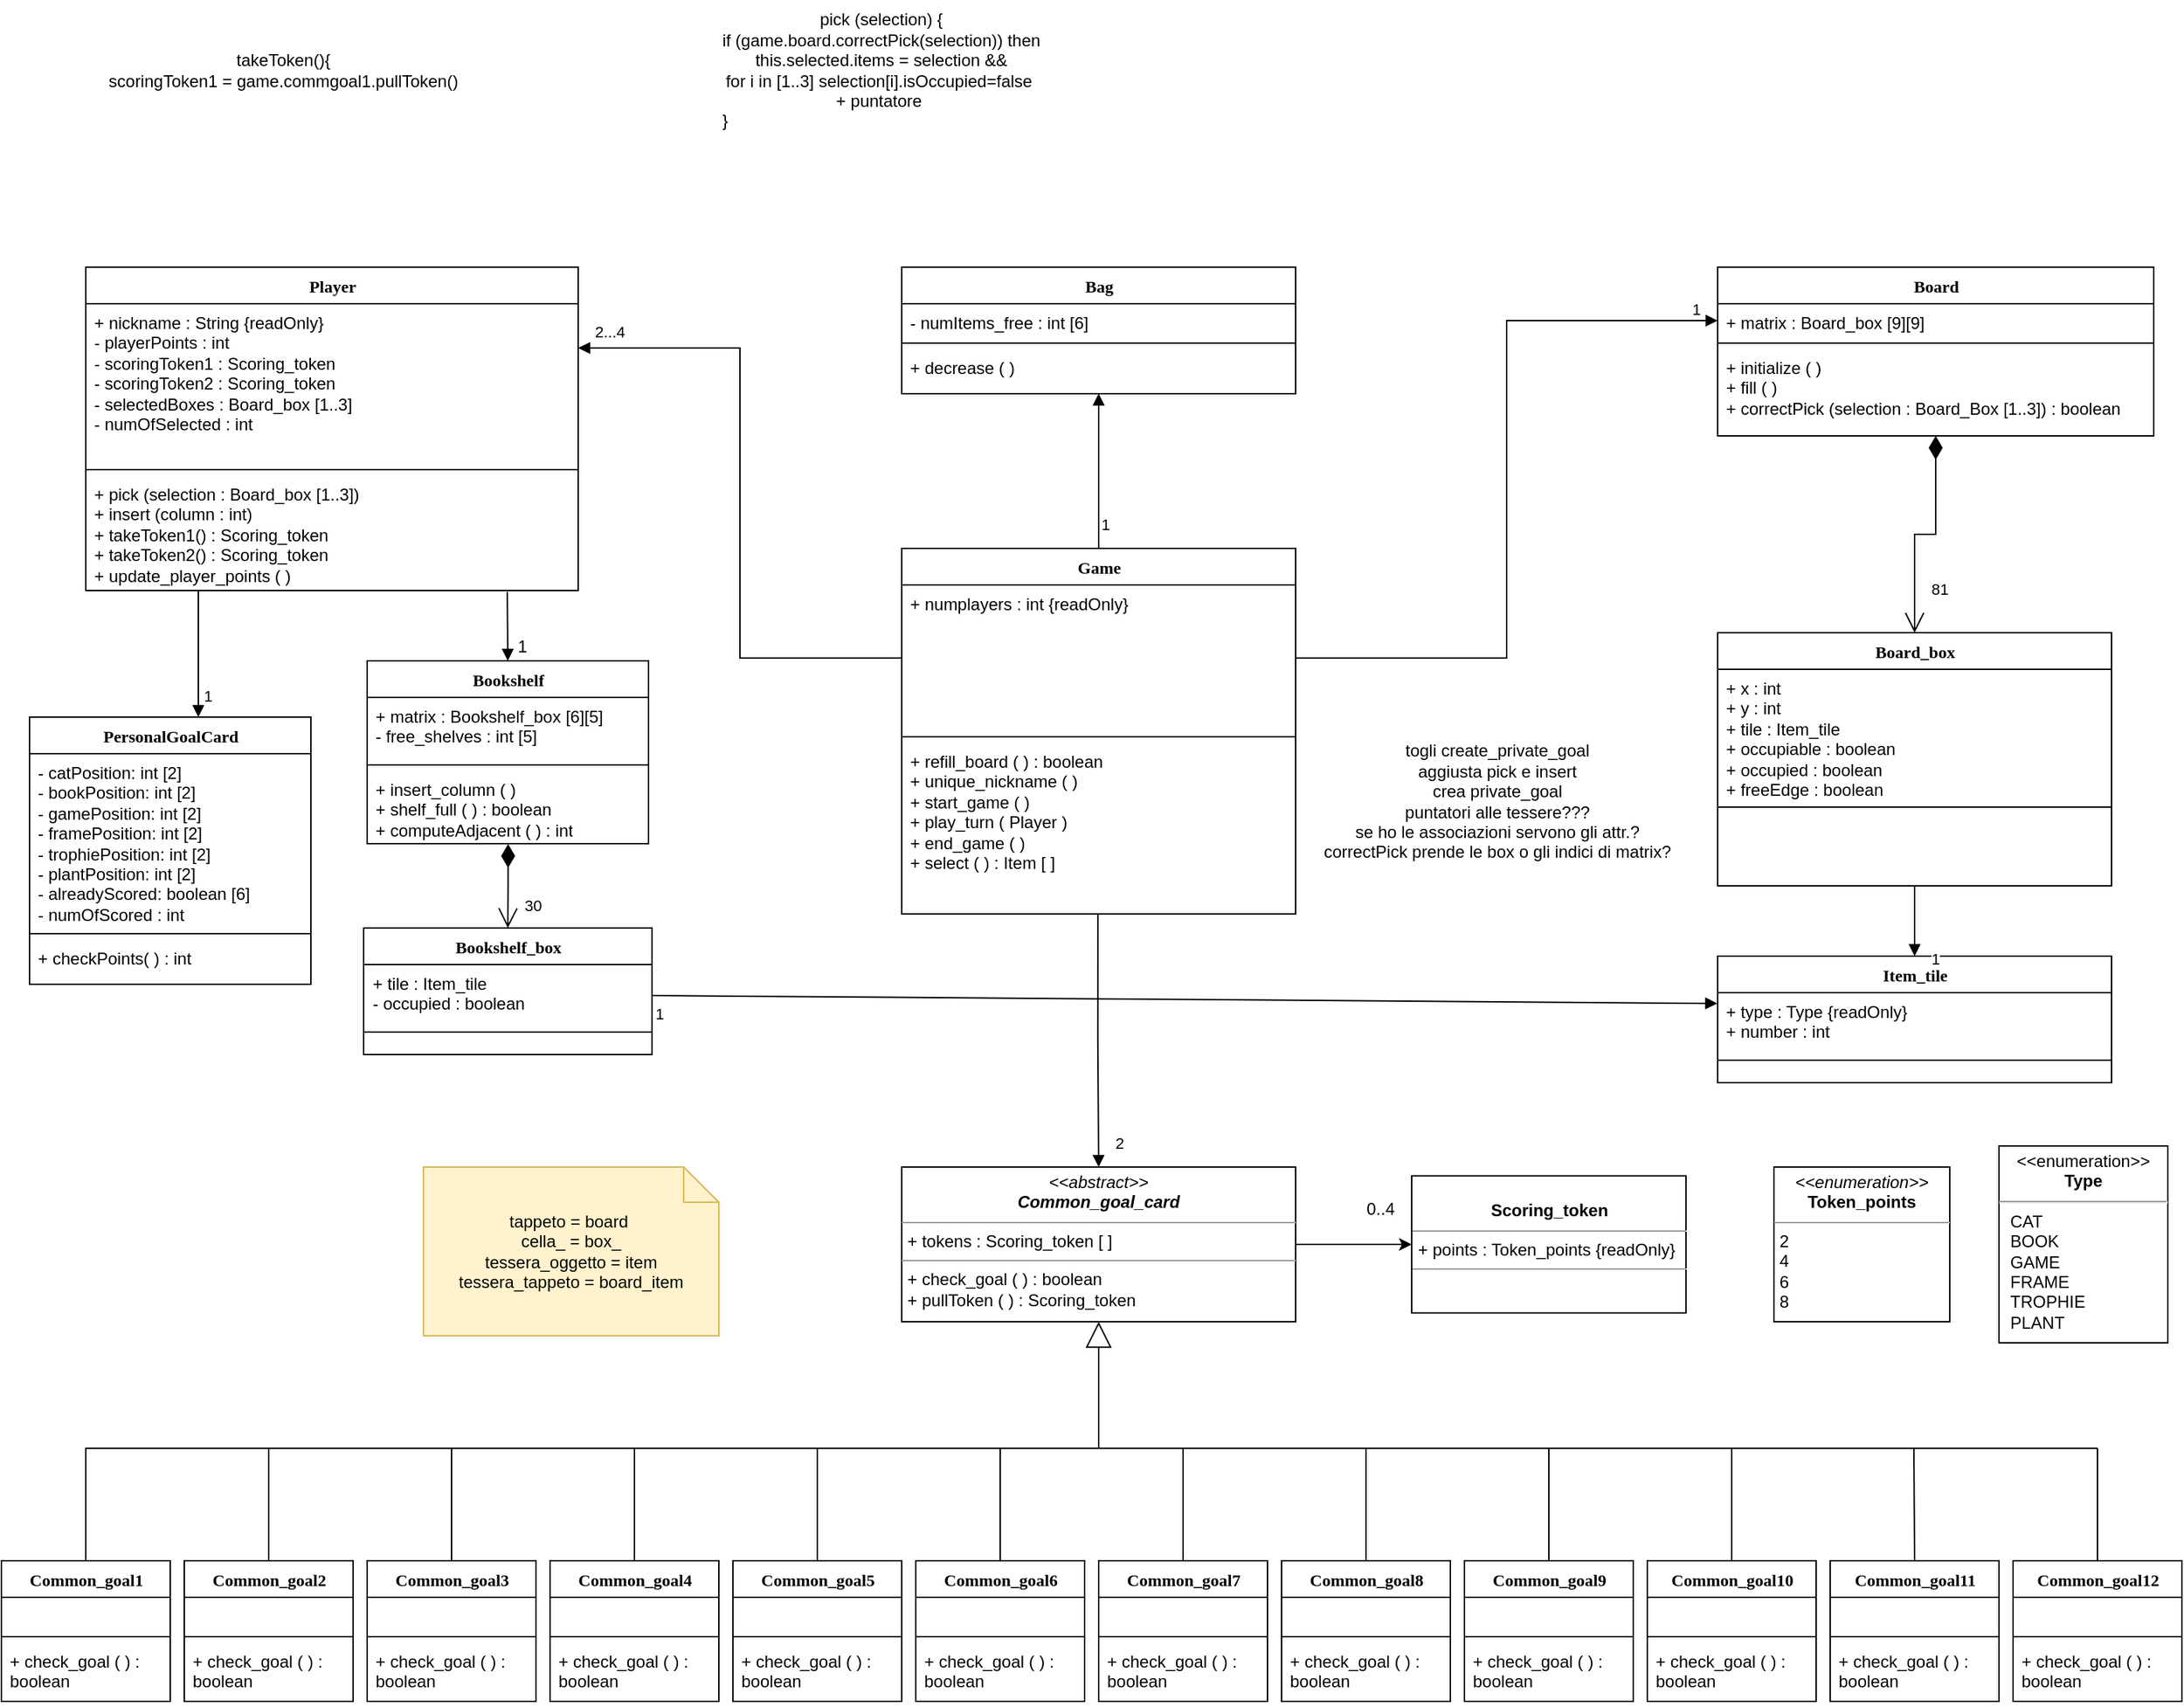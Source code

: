 <mxfile version="20.8.16" type="device"><diagram name="Page-1" id="6133507b-19e7-1e82-6fc7-422aa6c4b21f"><mxGraphModel dx="1654" dy="3165" grid="1" gridSize="10" guides="1" tooltips="1" connect="1" arrows="1" fold="1" page="1" pageScale="1" pageWidth="1600" pageHeight="1200" background="none" math="0" shadow="0"><root><mxCell id="0"/><mxCell id="1" parent="0"/><mxCell id="78961159f06e98e8-17" value="Player" style="swimlane;html=1;fontStyle=1;align=center;verticalAlign=top;childLayout=stackLayout;horizontal=1;startSize=26;horizontalStack=0;resizeParent=1;resizeLast=0;collapsible=1;marginBottom=0;swimlaneFillColor=#ffffff;rounded=0;shadow=0;comic=0;labelBackgroundColor=none;strokeWidth=1;fillColor=none;fontFamily=Verdana;fontSize=12" parent="1" vertex="1"><mxGeometry x="80" y="-1120" width="350" height="230" as="geometry"/></mxCell><mxCell id="78961159f06e98e8-23" value="+ nickname : String {readOnly}&lt;br&gt;- playerPoints : int&lt;br&gt;- scoringToken1 : Scoring_token&lt;br&gt;- scoringToken2 : Scoring_token&lt;br&gt;- selectedBoxes : Board_box [1..3]&lt;br&gt;- numOfSelected : int" style="text;html=1;strokeColor=none;fillColor=none;align=left;verticalAlign=top;spacingLeft=4;spacingRight=4;whiteSpace=wrap;overflow=hidden;rotatable=0;points=[[0,0.5],[1,0.5]];portConstraint=eastwest;" parent="78961159f06e98e8-17" vertex="1"><mxGeometry y="26" width="350" height="114" as="geometry"/></mxCell><mxCell id="78961159f06e98e8-19" value="" style="line;html=1;strokeWidth=1;fillColor=none;align=left;verticalAlign=middle;spacingTop=-1;spacingLeft=3;spacingRight=3;rotatable=0;labelPosition=right;points=[];portConstraint=eastwest;" parent="78961159f06e98e8-17" vertex="1"><mxGeometry y="140" width="350" height="8" as="geometry"/></mxCell><mxCell id="78961159f06e98e8-27" value="+ pick (selection : Board_box [1..3])&lt;br&gt;+ insert (column : int)&lt;br&gt;+ takeToken1() : Scoring_token&lt;br&gt;+ takeToken2() : Scoring_token&lt;br style=&quot;border-color: var(--border-color);&quot;&gt;+ update_player_points ( )" style="text;html=1;strokeColor=none;fillColor=none;align=left;verticalAlign=top;spacingLeft=4;spacingRight=4;whiteSpace=wrap;overflow=hidden;rotatable=0;points=[[0,0.5],[1,0.5]];portConstraint=eastwest;" parent="78961159f06e98e8-17" vertex="1"><mxGeometry y="148" width="350" height="82" as="geometry"/></mxCell><mxCell id="iv60FHqRFoNCn-lFOjyV-6" value="" style="endArrow=block;endFill=1;html=1;align=left;verticalAlign=top;rounded=0;exitX=0.856;exitY=1.011;exitDx=0;exitDy=0;entryX=0.5;entryY=0;entryDx=0;entryDy=0;exitPerimeter=0;" parent="1" source="78961159f06e98e8-27" target="iv60FHqRFoNCn-lFOjyV-8" edge="1"><mxGeometry x="-1" relative="1" as="geometry"><mxPoint x="110" y="270" as="sourcePoint"/><mxPoint x="138" y="360" as="targetPoint"/><mxPoint as="offset"/></mxGeometry></mxCell><mxCell id="iv60FHqRFoNCn-lFOjyV-8" value="Bookshelf" style="swimlane;html=1;fontStyle=1;align=center;verticalAlign=top;childLayout=stackLayout;horizontal=1;startSize=26;horizontalStack=0;resizeParent=1;resizeLast=0;collapsible=1;marginBottom=0;swimlaneFillColor=#ffffff;rounded=0;shadow=0;comic=0;labelBackgroundColor=none;strokeWidth=1;fillColor=none;fontFamily=Verdana;fontSize=12" parent="1" vertex="1"><mxGeometry x="280" y="-840" width="200" height="130" as="geometry"/></mxCell><mxCell id="iv60FHqRFoNCn-lFOjyV-9" value="+ matrix : Bookshelf_box [6][5]&lt;br&gt;- free_shelves : int [5]" style="text;html=1;strokeColor=none;fillColor=none;align=left;verticalAlign=top;spacingLeft=4;spacingRight=4;whiteSpace=wrap;overflow=hidden;rotatable=0;points=[[0,0.5],[1,0.5]];portConstraint=eastwest;" parent="iv60FHqRFoNCn-lFOjyV-8" vertex="1"><mxGeometry y="26" width="200" height="44" as="geometry"/></mxCell><mxCell id="iv60FHqRFoNCn-lFOjyV-10" value="" style="line;html=1;strokeWidth=1;fillColor=none;align=left;verticalAlign=middle;spacingTop=-1;spacingLeft=3;spacingRight=3;rotatable=0;labelPosition=right;points=[];portConstraint=eastwest;" parent="iv60FHqRFoNCn-lFOjyV-8" vertex="1"><mxGeometry y="70" width="200" height="8" as="geometry"/></mxCell><mxCell id="iv60FHqRFoNCn-lFOjyV-11" value="+ insert_column ( )&lt;br&gt;+ shelf_full ( ) : boolean&lt;br&gt;+ computeAdjacent ( ) : int" style="text;html=1;strokeColor=none;fillColor=none;align=left;verticalAlign=top;spacingLeft=4;spacingRight=4;whiteSpace=wrap;overflow=hidden;rotatable=0;points=[[0,0.5],[1,0.5]];portConstraint=eastwest;" parent="iv60FHqRFoNCn-lFOjyV-8" vertex="1"><mxGeometry y="78" width="200" height="52" as="geometry"/></mxCell><mxCell id="iv60FHqRFoNCn-lFOjyV-12" value="Bookshelf_box" style="swimlane;html=1;fontStyle=1;align=center;verticalAlign=top;childLayout=stackLayout;horizontal=1;startSize=26;horizontalStack=0;resizeParent=1;resizeLast=0;collapsible=1;marginBottom=0;swimlaneFillColor=#ffffff;rounded=0;shadow=0;comic=0;labelBackgroundColor=none;strokeWidth=1;fillColor=none;fontFamily=Verdana;fontSize=12" parent="1" vertex="1"><mxGeometry x="277.5" y="-650" width="205" height="90" as="geometry"/></mxCell><mxCell id="iv60FHqRFoNCn-lFOjyV-13" value="+ tile : Item_tile&lt;br&gt;- occupied : boolean" style="text;html=1;strokeColor=none;fillColor=none;align=left;verticalAlign=top;spacingLeft=4;spacingRight=4;whiteSpace=wrap;overflow=hidden;rotatable=0;points=[[0,0.5],[1,0.5]];portConstraint=eastwest;" parent="iv60FHqRFoNCn-lFOjyV-12" vertex="1"><mxGeometry y="26" width="205" height="44" as="geometry"/></mxCell><mxCell id="iv60FHqRFoNCn-lFOjyV-14" value="" style="line;html=1;strokeWidth=1;fillColor=none;align=left;verticalAlign=middle;spacingTop=-1;spacingLeft=3;spacingRight=3;rotatable=0;labelPosition=right;points=[];portConstraint=eastwest;" parent="iv60FHqRFoNCn-lFOjyV-12" vertex="1"><mxGeometry y="70" width="205" height="8" as="geometry"/></mxCell><mxCell id="iv60FHqRFoNCn-lFOjyV-18" value="Game" style="swimlane;html=1;fontStyle=1;align=center;verticalAlign=top;childLayout=stackLayout;horizontal=1;startSize=26;horizontalStack=0;resizeParent=1;resizeLast=0;collapsible=1;marginBottom=0;swimlaneFillColor=#ffffff;rounded=0;shadow=0;comic=0;labelBackgroundColor=none;strokeWidth=1;fillColor=none;fontFamily=Verdana;fontSize=12" parent="1" vertex="1"><mxGeometry x="660" y="-920" width="280" height="260" as="geometry"/></mxCell><mxCell id="iv60FHqRFoNCn-lFOjyV-19" value="+ numplayers : int {readOnly}" style="text;html=1;strokeColor=none;fillColor=none;align=left;verticalAlign=top;spacingLeft=4;spacingRight=4;whiteSpace=wrap;overflow=hidden;rotatable=0;points=[[0,0.5],[1,0.5]];portConstraint=eastwest;" parent="iv60FHqRFoNCn-lFOjyV-18" vertex="1"><mxGeometry y="26" width="280" height="104" as="geometry"/></mxCell><mxCell id="iv60FHqRFoNCn-lFOjyV-20" value="" style="line;html=1;strokeWidth=1;fillColor=none;align=left;verticalAlign=middle;spacingTop=-1;spacingLeft=3;spacingRight=3;rotatable=0;labelPosition=right;points=[];portConstraint=eastwest;" parent="iv60FHqRFoNCn-lFOjyV-18" vertex="1"><mxGeometry y="130" width="280" height="8" as="geometry"/></mxCell><mxCell id="iv60FHqRFoNCn-lFOjyV-21" value="+ refill_board ( ) : boolean&lt;br&gt;+ unique_nickname ( )&lt;br&gt;+ start_game ( )&lt;br&gt;+ play_turn ( Player )&lt;br&gt;+ end_game ( )&lt;br&gt;+ select ( ) : Item [ ]" style="text;html=1;strokeColor=none;fillColor=none;align=left;verticalAlign=top;spacingLeft=4;spacingRight=4;whiteSpace=wrap;overflow=hidden;rotatable=0;points=[[0,0.5],[1,0.5]];portConstraint=eastwest;" parent="iv60FHqRFoNCn-lFOjyV-18" vertex="1"><mxGeometry y="138" width="280" height="122" as="geometry"/></mxCell><mxCell id="iv60FHqRFoNCn-lFOjyV-22" value="" style="endArrow=block;endFill=1;html=1;edgeStyle=orthogonalEdgeStyle;align=left;verticalAlign=top;rounded=0;exitX=0;exitY=0.5;exitDx=0;exitDy=0;entryX=1;entryY=0.25;entryDx=0;entryDy=0;" parent="1" source="iv60FHqRFoNCn-lFOjyV-19" target="78961159f06e98e8-17" edge="1"><mxGeometry x="-1" relative="1" as="geometry"><mxPoint x="170" y="-590" as="sourcePoint"/><mxPoint x="170" y="-510" as="targetPoint"/><mxPoint as="offset"/></mxGeometry></mxCell><mxCell id="iv60FHqRFoNCn-lFOjyV-23" value="2...4" style="edgeLabel;resizable=0;html=1;align=left;verticalAlign=bottom;" parent="iv60FHqRFoNCn-lFOjyV-22" connectable="0" vertex="1"><mxGeometry x="-1" relative="1" as="geometry"><mxPoint x="-220" y="-224" as="offset"/></mxGeometry></mxCell><mxCell id="iv60FHqRFoNCn-lFOjyV-24" value="Board" style="swimlane;html=1;fontStyle=1;align=center;verticalAlign=top;childLayout=stackLayout;horizontal=1;startSize=26;horizontalStack=0;resizeParent=1;resizeLast=0;collapsible=1;marginBottom=0;swimlaneFillColor=#ffffff;rounded=0;shadow=0;comic=0;labelBackgroundColor=none;strokeWidth=1;fillColor=none;fontFamily=Verdana;fontSize=12" parent="1" vertex="1"><mxGeometry x="1240" y="-1120" width="310" height="120" as="geometry"/></mxCell><mxCell id="iv60FHqRFoNCn-lFOjyV-25" value="+ matrix : Board_box [9][9]" style="text;html=1;strokeColor=none;fillColor=none;align=left;verticalAlign=top;spacingLeft=4;spacingRight=4;whiteSpace=wrap;overflow=hidden;rotatable=0;points=[[0,0.5],[1,0.5]];portConstraint=eastwest;" parent="iv60FHqRFoNCn-lFOjyV-24" vertex="1"><mxGeometry y="26" width="310" height="24" as="geometry"/></mxCell><mxCell id="iv60FHqRFoNCn-lFOjyV-26" value="" style="line;html=1;strokeWidth=1;fillColor=none;align=left;verticalAlign=middle;spacingTop=-1;spacingLeft=3;spacingRight=3;rotatable=0;labelPosition=right;points=[];portConstraint=eastwest;" parent="iv60FHqRFoNCn-lFOjyV-24" vertex="1"><mxGeometry y="50" width="310" height="8" as="geometry"/></mxCell><mxCell id="iv60FHqRFoNCn-lFOjyV-27" value="+ initialize ( )&lt;br&gt;+ fill ( )&lt;br&gt;+ correctPick (selection : Board_Box [1..3]) : boolean" style="text;html=1;strokeColor=none;fillColor=none;align=left;verticalAlign=top;spacingLeft=4;spacingRight=4;whiteSpace=wrap;overflow=hidden;rotatable=0;points=[[0,0.5],[1,0.5]];portConstraint=eastwest;" parent="iv60FHqRFoNCn-lFOjyV-24" vertex="1"><mxGeometry y="58" width="310" height="62" as="geometry"/></mxCell><mxCell id="iv60FHqRFoNCn-lFOjyV-28" value="" style="endArrow=block;endFill=1;html=1;edgeStyle=orthogonalEdgeStyle;align=left;verticalAlign=top;rounded=0;exitX=1;exitY=0.5;exitDx=0;exitDy=0;entryX=0;entryY=0.5;entryDx=0;entryDy=0;" parent="1" source="iv60FHqRFoNCn-lFOjyV-19" target="iv60FHqRFoNCn-lFOjyV-25" edge="1"><mxGeometry x="-1" relative="1" as="geometry"><mxPoint x="550" y="-710" as="sourcePoint"/><mxPoint x="310" y="-762.5" as="targetPoint"/><mxPoint as="offset"/></mxGeometry></mxCell><mxCell id="iv60FHqRFoNCn-lFOjyV-29" value="1" style="edgeLabel;resizable=0;html=1;align=left;verticalAlign=bottom;" parent="iv60FHqRFoNCn-lFOjyV-28" connectable="0" vertex="1"><mxGeometry x="-1" relative="1" as="geometry"><mxPoint x="280" y="-240" as="offset"/></mxGeometry></mxCell><mxCell id="iv60FHqRFoNCn-lFOjyV-32" value="81" style="endArrow=open;html=1;endSize=12;startArrow=diamondThin;startSize=14;startFill=1;edgeStyle=orthogonalEdgeStyle;align=left;verticalAlign=bottom;rounded=0;exitX=0.5;exitY=1;exitDx=0;exitDy=0;exitPerimeter=0;entryX=0.5;entryY=0;entryDx=0;entryDy=0;" parent="1" source="iv60FHqRFoNCn-lFOjyV-27" target="iv60FHqRFoNCn-lFOjyV-33" edge="1"><mxGeometry x="0.714" y="10" relative="1" as="geometry"><mxPoint x="880" y="-540" as="sourcePoint"/><mxPoint x="940" y="-560" as="targetPoint"/><mxPoint as="offset"/></mxGeometry></mxCell><mxCell id="iv60FHqRFoNCn-lFOjyV-33" value="Board_box" style="swimlane;html=1;fontStyle=1;align=center;verticalAlign=top;childLayout=stackLayout;horizontal=1;startSize=26;horizontalStack=0;resizeParent=1;resizeLast=0;collapsible=1;marginBottom=0;swimlaneFillColor=#ffffff;rounded=0;shadow=0;comic=0;labelBackgroundColor=none;strokeWidth=1;fillColor=none;fontFamily=Verdana;fontSize=12" parent="1" vertex="1"><mxGeometry x="1240" y="-860" width="280" height="180" as="geometry"/></mxCell><mxCell id="iv60FHqRFoNCn-lFOjyV-34" value="+ x : int&lt;br&gt;+ y : int&lt;br&gt;+ tile : Item_tile&lt;br&gt;+ occupiable : boolean&lt;br&gt;+ occupied : boolean&lt;br&gt;+ freeEdge : boolean" style="text;html=1;strokeColor=none;fillColor=none;align=left;verticalAlign=top;spacingLeft=4;spacingRight=4;whiteSpace=wrap;overflow=hidden;rotatable=0;points=[[0,0.5],[1,0.5]];portConstraint=eastwest;" parent="iv60FHqRFoNCn-lFOjyV-33" vertex="1"><mxGeometry y="26" width="280" height="94" as="geometry"/></mxCell><mxCell id="iv60FHqRFoNCn-lFOjyV-35" value="" style="line;html=1;strokeWidth=1;fillColor=none;align=left;verticalAlign=middle;spacingTop=-1;spacingLeft=3;spacingRight=3;rotatable=0;labelPosition=right;points=[];portConstraint=eastwest;" parent="iv60FHqRFoNCn-lFOjyV-33" vertex="1"><mxGeometry y="120" width="280" height="8" as="geometry"/></mxCell><mxCell id="iv60FHqRFoNCn-lFOjyV-37" value="tappeto = board&amp;nbsp;&lt;br&gt;cella_ = box_&lt;br&gt;tessera_oggetto = item&lt;br&gt;tessera_tappeto = board_item" style="shape=note2;boundedLbl=1;whiteSpace=wrap;html=1;size=25;verticalAlign=top;align=center;fillColor=#fff2cc;strokeColor=#d6b656;" parent="1" vertex="1"><mxGeometry x="320" y="-480" width="210" height="120" as="geometry"/></mxCell><mxCell id="OTeQ4YlZDO1jHX3kYJ2z-1" value="Item_tile" style="swimlane;html=1;fontStyle=1;align=center;verticalAlign=top;childLayout=stackLayout;horizontal=1;startSize=26;horizontalStack=0;resizeParent=1;resizeLast=0;collapsible=1;marginBottom=0;swimlaneFillColor=#ffffff;rounded=0;shadow=0;comic=0;labelBackgroundColor=none;strokeWidth=1;fillColor=none;fontFamily=Verdana;fontSize=12" parent="1" vertex="1"><mxGeometry x="1240" y="-630" width="280" height="90" as="geometry"/></mxCell><mxCell id="OTeQ4YlZDO1jHX3kYJ2z-2" value="+ type : Type {readOnly}&lt;br&gt;+ number : int" style="text;html=1;strokeColor=none;fillColor=none;align=left;verticalAlign=top;spacingLeft=4;spacingRight=4;whiteSpace=wrap;overflow=hidden;rotatable=0;points=[[0,0.5],[1,0.5]];portConstraint=eastwest;" parent="OTeQ4YlZDO1jHX3kYJ2z-1" vertex="1"><mxGeometry y="26" width="280" height="44" as="geometry"/></mxCell><mxCell id="OTeQ4YlZDO1jHX3kYJ2z-3" value="" style="line;html=1;strokeWidth=1;fillColor=none;align=left;verticalAlign=middle;spacingTop=-1;spacingLeft=3;spacingRight=3;rotatable=0;labelPosition=right;points=[];portConstraint=eastwest;" parent="OTeQ4YlZDO1jHX3kYJ2z-1" vertex="1"><mxGeometry y="70" width="280" height="8" as="geometry"/></mxCell><mxCell id="OTeQ4YlZDO1jHX3kYJ2z-5" value="1" style="endArrow=block;endFill=1;html=1;edgeStyle=orthogonalEdgeStyle;align=left;verticalAlign=top;rounded=0;exitX=0.5;exitY=1;exitDx=0;exitDy=0;entryX=0.5;entryY=0;entryDx=0;entryDy=0;" parent="1" source="iv60FHqRFoNCn-lFOjyV-33" target="OTeQ4YlZDO1jHX3kYJ2z-1" edge="1"><mxGeometry x="0.538" y="10" relative="1" as="geometry"><mxPoint x="939.5" y="-380" as="sourcePoint"/><mxPoint x="939.5" y="-290" as="targetPoint"/><mxPoint as="offset"/></mxGeometry></mxCell><mxCell id="OTeQ4YlZDO1jHX3kYJ2z-6" value="1" style="endArrow=block;endFill=1;html=1;align=left;verticalAlign=top;rounded=0;exitX=1;exitY=0.5;exitDx=0;exitDy=0;entryX=-0.001;entryY=0.174;entryDx=0;entryDy=0;entryPerimeter=0;" parent="1" source="iv60FHqRFoNCn-lFOjyV-13" target="OTeQ4YlZDO1jHX3kYJ2z-2" edge="1"><mxGeometry x="-1" relative="1" as="geometry"><mxPoint x="460" y="-240" as="sourcePoint"/><mxPoint x="1240" y="-592" as="targetPoint"/><mxPoint as="offset"/></mxGeometry></mxCell><mxCell id="OTeQ4YlZDO1jHX3kYJ2z-7" value="Bag" style="swimlane;html=1;fontStyle=1;align=center;verticalAlign=top;childLayout=stackLayout;horizontal=1;startSize=26;horizontalStack=0;resizeParent=1;resizeLast=0;collapsible=1;marginBottom=0;swimlaneFillColor=#ffffff;rounded=0;shadow=0;comic=0;labelBackgroundColor=none;strokeWidth=1;fillColor=none;fontFamily=Verdana;fontSize=12" parent="1" vertex="1"><mxGeometry x="660" y="-1120" width="280" height="90" as="geometry"/></mxCell><mxCell id="OTeQ4YlZDO1jHX3kYJ2z-8" value="- numItems_free : int [6]" style="text;html=1;strokeColor=none;fillColor=none;align=left;verticalAlign=top;spacingLeft=4;spacingRight=4;whiteSpace=wrap;overflow=hidden;rotatable=0;points=[[0,0.5],[1,0.5]];portConstraint=eastwest;" parent="OTeQ4YlZDO1jHX3kYJ2z-7" vertex="1"><mxGeometry y="26" width="280" height="24" as="geometry"/></mxCell><mxCell id="OTeQ4YlZDO1jHX3kYJ2z-9" value="" style="line;html=1;strokeWidth=1;fillColor=none;align=left;verticalAlign=middle;spacingTop=-1;spacingLeft=3;spacingRight=3;rotatable=0;labelPosition=right;points=[];portConstraint=eastwest;" parent="OTeQ4YlZDO1jHX3kYJ2z-7" vertex="1"><mxGeometry y="50" width="280" height="8" as="geometry"/></mxCell><mxCell id="OTeQ4YlZDO1jHX3kYJ2z-10" value="+ decrease ( )" style="text;html=1;strokeColor=none;fillColor=none;align=left;verticalAlign=top;spacingLeft=4;spacingRight=4;whiteSpace=wrap;overflow=hidden;rotatable=0;points=[[0,0.5],[1,0.5]];portConstraint=eastwest;" parent="OTeQ4YlZDO1jHX3kYJ2z-7" vertex="1"><mxGeometry y="58" width="280" height="32" as="geometry"/></mxCell><mxCell id="OTeQ4YlZDO1jHX3kYJ2z-12" value="1" style="endArrow=block;endFill=1;html=1;edgeStyle=orthogonalEdgeStyle;align=left;verticalAlign=top;rounded=0;exitX=0.5;exitY=0;exitDx=0;exitDy=0;entryX=0.5;entryY=0.998;entryDx=0;entryDy=0;entryPerimeter=0;" parent="1" source="iv60FHqRFoNCn-lFOjyV-18" target="OTeQ4YlZDO1jHX3kYJ2z-10" edge="1"><mxGeometry x="-0.459" relative="1" as="geometry"><mxPoint x="650" y="-1030" as="sourcePoint"/><mxPoint x="810" y="-1030" as="targetPoint"/><mxPoint as="offset"/></mxGeometry></mxCell><mxCell id="dRc6vqO4lCZaH4CS5lsU-3" value="" style="edgeStyle=orthogonalEdgeStyle;rounded=0;orthogonalLoop=1;jettySize=auto;html=1;" edge="1" parent="1" source="OTeQ4YlZDO1jHX3kYJ2z-13" target="dRc6vqO4lCZaH4CS5lsU-2"><mxGeometry relative="1" as="geometry"/></mxCell><mxCell id="OTeQ4YlZDO1jHX3kYJ2z-13" value="&lt;p style=&quot;margin:0px;margin-top:4px;text-align:center;&quot;&gt;&lt;i&gt;&amp;lt;&amp;lt;abstract&amp;gt;&amp;gt;&lt;/i&gt;&lt;br&gt;&lt;b&gt;&lt;i&gt;Common_goal_card&lt;/i&gt;&lt;/b&gt;&lt;/p&gt;&lt;hr size=&quot;1&quot;&gt;&lt;p style=&quot;margin:0px;margin-left:4px;&quot;&gt;+ tokens : Scoring_token [ ]&lt;/p&gt;&lt;hr size=&quot;1&quot;&gt;&lt;p style=&quot;margin:0px;margin-left:4px;&quot;&gt;+ check_goal ( ) : boolean&lt;br&gt;&lt;/p&gt;&lt;p style=&quot;margin:0px;margin-left:4px;&quot;&gt;+ pullToken ( ) : Scoring_token&lt;/p&gt;" style="verticalAlign=top;align=left;overflow=fill;fontSize=12;fontFamily=Helvetica;html=1;" parent="1" vertex="1"><mxGeometry x="660" y="-480" width="280" height="110" as="geometry"/></mxCell><mxCell id="OTeQ4YlZDO1jHX3kYJ2z-14" value="" style="endArrow=block;endSize=16;endFill=0;html=1;rounded=0;entryX=0.5;entryY=1;entryDx=0;entryDy=0;exitX=0.5;exitY=0;exitDx=0;exitDy=0;" parent="1" source="OTeQ4YlZDO1jHX3kYJ2z-15" target="OTeQ4YlZDO1jHX3kYJ2z-13" edge="1"><mxGeometry width="160" relative="1" as="geometry"><mxPoint x="360" y="-240" as="sourcePoint"/><mxPoint x="840" y="-200" as="targetPoint"/><Array as="points"><mxPoint x="80" y="-280"/><mxPoint x="800" y="-280"/></Array></mxGeometry></mxCell><mxCell id="OTeQ4YlZDO1jHX3kYJ2z-15" value="Common_goal1" style="swimlane;html=1;fontStyle=1;align=center;verticalAlign=top;childLayout=stackLayout;horizontal=1;startSize=26;horizontalStack=0;resizeParent=1;resizeLast=0;collapsible=1;marginBottom=0;swimlaneFillColor=#ffffff;rounded=0;shadow=0;comic=0;labelBackgroundColor=none;strokeWidth=1;fillColor=none;fontFamily=Verdana;fontSize=12" parent="1" vertex="1"><mxGeometry x="20" y="-200" width="120" height="100" as="geometry"/></mxCell><mxCell id="OTeQ4YlZDO1jHX3kYJ2z-16" value="&amp;nbsp;" style="text;html=1;strokeColor=none;fillColor=none;align=left;verticalAlign=top;spacingLeft=4;spacingRight=4;whiteSpace=wrap;overflow=hidden;rotatable=0;points=[[0,0.5],[1,0.5]];portConstraint=eastwest;" parent="OTeQ4YlZDO1jHX3kYJ2z-15" vertex="1"><mxGeometry y="26" width="120" height="24" as="geometry"/></mxCell><mxCell id="OTeQ4YlZDO1jHX3kYJ2z-17" value="" style="line;html=1;strokeWidth=1;fillColor=none;align=left;verticalAlign=middle;spacingTop=-1;spacingLeft=3;spacingRight=3;rotatable=0;labelPosition=right;points=[];portConstraint=eastwest;" parent="OTeQ4YlZDO1jHX3kYJ2z-15" vertex="1"><mxGeometry y="50" width="120" height="8" as="geometry"/></mxCell><mxCell id="OTeQ4YlZDO1jHX3kYJ2z-18" value="+ check_goal ( ) : boolean" style="text;html=1;strokeColor=none;fillColor=none;align=left;verticalAlign=top;spacingLeft=4;spacingRight=4;whiteSpace=wrap;overflow=hidden;rotatable=0;points=[[0,0.5],[1,0.5]];portConstraint=eastwest;" parent="OTeQ4YlZDO1jHX3kYJ2z-15" vertex="1"><mxGeometry y="58" width="120" height="42" as="geometry"/></mxCell><mxCell id="OTeQ4YlZDO1jHX3kYJ2z-23" style="edgeStyle=orthogonalEdgeStyle;rounded=0;orthogonalLoop=1;jettySize=auto;html=1;exitX=0.5;exitY=1;exitDx=0;exitDy=0;exitPerimeter=0;" parent="1" source="iv60FHqRFoNCn-lFOjyV-37" target="iv60FHqRFoNCn-lFOjyV-37" edge="1"><mxGeometry relative="1" as="geometry"/></mxCell><mxCell id="OTeQ4YlZDO1jHX3kYJ2z-56" value="Common_goal2" style="swimlane;html=1;fontStyle=1;align=center;verticalAlign=top;childLayout=stackLayout;horizontal=1;startSize=26;horizontalStack=0;resizeParent=1;resizeLast=0;collapsible=1;marginBottom=0;swimlaneFillColor=#ffffff;rounded=0;shadow=0;comic=0;labelBackgroundColor=none;strokeWidth=1;fillColor=none;fontFamily=Verdana;fontSize=12" parent="1" vertex="1"><mxGeometry x="150" y="-200" width="120" height="100" as="geometry"/></mxCell><mxCell id="OTeQ4YlZDO1jHX3kYJ2z-57" value="&amp;nbsp;" style="text;html=1;strokeColor=none;fillColor=none;align=left;verticalAlign=top;spacingLeft=4;spacingRight=4;whiteSpace=wrap;overflow=hidden;rotatable=0;points=[[0,0.5],[1,0.5]];portConstraint=eastwest;" parent="OTeQ4YlZDO1jHX3kYJ2z-56" vertex="1"><mxGeometry y="26" width="120" height="24" as="geometry"/></mxCell><mxCell id="OTeQ4YlZDO1jHX3kYJ2z-58" value="" style="line;html=1;strokeWidth=1;fillColor=none;align=left;verticalAlign=middle;spacingTop=-1;spacingLeft=3;spacingRight=3;rotatable=0;labelPosition=right;points=[];portConstraint=eastwest;" parent="OTeQ4YlZDO1jHX3kYJ2z-56" vertex="1"><mxGeometry y="50" width="120" height="8" as="geometry"/></mxCell><mxCell id="OTeQ4YlZDO1jHX3kYJ2z-59" value="+ check_goal ( )&amp;nbsp;: boolean" style="text;html=1;strokeColor=none;fillColor=none;align=left;verticalAlign=top;spacingLeft=4;spacingRight=4;whiteSpace=wrap;overflow=hidden;rotatable=0;points=[[0,0.5],[1,0.5]];portConstraint=eastwest;" parent="OTeQ4YlZDO1jHX3kYJ2z-56" vertex="1"><mxGeometry y="58" width="120" height="42" as="geometry"/></mxCell><mxCell id="OTeQ4YlZDO1jHX3kYJ2z-60" value="Common_goal3" style="swimlane;html=1;fontStyle=1;align=center;verticalAlign=top;childLayout=stackLayout;horizontal=1;startSize=26;horizontalStack=0;resizeParent=1;resizeLast=0;collapsible=1;marginBottom=0;swimlaneFillColor=#ffffff;rounded=0;shadow=0;comic=0;labelBackgroundColor=none;strokeWidth=1;fillColor=none;fontFamily=Verdana;fontSize=12" parent="1" vertex="1"><mxGeometry x="280" y="-200" width="120" height="100" as="geometry"/></mxCell><mxCell id="OTeQ4YlZDO1jHX3kYJ2z-61" value="&amp;nbsp;" style="text;html=1;strokeColor=none;fillColor=none;align=left;verticalAlign=top;spacingLeft=4;spacingRight=4;whiteSpace=wrap;overflow=hidden;rotatable=0;points=[[0,0.5],[1,0.5]];portConstraint=eastwest;" parent="OTeQ4YlZDO1jHX3kYJ2z-60" vertex="1"><mxGeometry y="26" width="120" height="24" as="geometry"/></mxCell><mxCell id="OTeQ4YlZDO1jHX3kYJ2z-62" value="" style="line;html=1;strokeWidth=1;fillColor=none;align=left;verticalAlign=middle;spacingTop=-1;spacingLeft=3;spacingRight=3;rotatable=0;labelPosition=right;points=[];portConstraint=eastwest;" parent="OTeQ4YlZDO1jHX3kYJ2z-60" vertex="1"><mxGeometry y="50" width="120" height="8" as="geometry"/></mxCell><mxCell id="OTeQ4YlZDO1jHX3kYJ2z-63" value="+ check_goal ( )&amp;nbsp;: boolean" style="text;html=1;strokeColor=none;fillColor=none;align=left;verticalAlign=top;spacingLeft=4;spacingRight=4;whiteSpace=wrap;overflow=hidden;rotatable=0;points=[[0,0.5],[1,0.5]];portConstraint=eastwest;" parent="OTeQ4YlZDO1jHX3kYJ2z-60" vertex="1"><mxGeometry y="58" width="120" height="42" as="geometry"/></mxCell><mxCell id="OTeQ4YlZDO1jHX3kYJ2z-64" value="Common_goal4" style="swimlane;html=1;fontStyle=1;align=center;verticalAlign=top;childLayout=stackLayout;horizontal=1;startSize=26;horizontalStack=0;resizeParent=1;resizeLast=0;collapsible=1;marginBottom=0;swimlaneFillColor=#ffffff;rounded=0;shadow=0;comic=0;labelBackgroundColor=none;strokeWidth=1;fillColor=none;fontFamily=Verdana;fontSize=12" parent="1" vertex="1"><mxGeometry x="410" y="-200" width="120" height="100" as="geometry"/></mxCell><mxCell id="OTeQ4YlZDO1jHX3kYJ2z-65" value="&amp;nbsp;" style="text;html=1;strokeColor=none;fillColor=none;align=left;verticalAlign=top;spacingLeft=4;spacingRight=4;whiteSpace=wrap;overflow=hidden;rotatable=0;points=[[0,0.5],[1,0.5]];portConstraint=eastwest;" parent="OTeQ4YlZDO1jHX3kYJ2z-64" vertex="1"><mxGeometry y="26" width="120" height="24" as="geometry"/></mxCell><mxCell id="OTeQ4YlZDO1jHX3kYJ2z-66" value="" style="line;html=1;strokeWidth=1;fillColor=none;align=left;verticalAlign=middle;spacingTop=-1;spacingLeft=3;spacingRight=3;rotatable=0;labelPosition=right;points=[];portConstraint=eastwest;" parent="OTeQ4YlZDO1jHX3kYJ2z-64" vertex="1"><mxGeometry y="50" width="120" height="8" as="geometry"/></mxCell><mxCell id="OTeQ4YlZDO1jHX3kYJ2z-67" value="+ check_goal ( )&amp;nbsp;: boolean" style="text;html=1;strokeColor=none;fillColor=none;align=left;verticalAlign=top;spacingLeft=4;spacingRight=4;whiteSpace=wrap;overflow=hidden;rotatable=0;points=[[0,0.5],[1,0.5]];portConstraint=eastwest;" parent="OTeQ4YlZDO1jHX3kYJ2z-64" vertex="1"><mxGeometry y="58" width="120" height="42" as="geometry"/></mxCell><mxCell id="OTeQ4YlZDO1jHX3kYJ2z-68" value="Common_goal5" style="swimlane;html=1;fontStyle=1;align=center;verticalAlign=top;childLayout=stackLayout;horizontal=1;startSize=26;horizontalStack=0;resizeParent=1;resizeLast=0;collapsible=1;marginBottom=0;swimlaneFillColor=#ffffff;rounded=0;shadow=0;comic=0;labelBackgroundColor=none;strokeWidth=1;fillColor=none;fontFamily=Verdana;fontSize=12" parent="1" vertex="1"><mxGeometry x="540" y="-200" width="120" height="100" as="geometry"/></mxCell><mxCell id="OTeQ4YlZDO1jHX3kYJ2z-69" value="&amp;nbsp;" style="text;html=1;strokeColor=none;fillColor=none;align=left;verticalAlign=top;spacingLeft=4;spacingRight=4;whiteSpace=wrap;overflow=hidden;rotatable=0;points=[[0,0.5],[1,0.5]];portConstraint=eastwest;" parent="OTeQ4YlZDO1jHX3kYJ2z-68" vertex="1"><mxGeometry y="26" width="120" height="24" as="geometry"/></mxCell><mxCell id="OTeQ4YlZDO1jHX3kYJ2z-70" value="" style="line;html=1;strokeWidth=1;fillColor=none;align=left;verticalAlign=middle;spacingTop=-1;spacingLeft=3;spacingRight=3;rotatable=0;labelPosition=right;points=[];portConstraint=eastwest;" parent="OTeQ4YlZDO1jHX3kYJ2z-68" vertex="1"><mxGeometry y="50" width="120" height="8" as="geometry"/></mxCell><mxCell id="OTeQ4YlZDO1jHX3kYJ2z-71" value="+ check_goal ( )&amp;nbsp;: boolean" style="text;html=1;strokeColor=none;fillColor=none;align=left;verticalAlign=top;spacingLeft=4;spacingRight=4;whiteSpace=wrap;overflow=hidden;rotatable=0;points=[[0,0.5],[1,0.5]];portConstraint=eastwest;" parent="OTeQ4YlZDO1jHX3kYJ2z-68" vertex="1"><mxGeometry y="58" width="120" height="42" as="geometry"/></mxCell><mxCell id="OTeQ4YlZDO1jHX3kYJ2z-72" value="Common_goal6" style="swimlane;html=1;fontStyle=1;align=center;verticalAlign=top;childLayout=stackLayout;horizontal=1;startSize=26;horizontalStack=0;resizeParent=1;resizeLast=0;collapsible=1;marginBottom=0;swimlaneFillColor=#ffffff;rounded=0;shadow=0;comic=0;labelBackgroundColor=none;strokeWidth=1;fillColor=none;fontFamily=Verdana;fontSize=12" parent="1" vertex="1"><mxGeometry x="670" y="-200" width="120" height="100" as="geometry"/></mxCell><mxCell id="OTeQ4YlZDO1jHX3kYJ2z-73" value="&amp;nbsp;" style="text;html=1;strokeColor=none;fillColor=none;align=left;verticalAlign=top;spacingLeft=4;spacingRight=4;whiteSpace=wrap;overflow=hidden;rotatable=0;points=[[0,0.5],[1,0.5]];portConstraint=eastwest;" parent="OTeQ4YlZDO1jHX3kYJ2z-72" vertex="1"><mxGeometry y="26" width="120" height="24" as="geometry"/></mxCell><mxCell id="OTeQ4YlZDO1jHX3kYJ2z-74" value="" style="line;html=1;strokeWidth=1;fillColor=none;align=left;verticalAlign=middle;spacingTop=-1;spacingLeft=3;spacingRight=3;rotatable=0;labelPosition=right;points=[];portConstraint=eastwest;" parent="OTeQ4YlZDO1jHX3kYJ2z-72" vertex="1"><mxGeometry y="50" width="120" height="8" as="geometry"/></mxCell><mxCell id="OTeQ4YlZDO1jHX3kYJ2z-75" value="+ check_goal ( )&amp;nbsp;: boolean" style="text;html=1;strokeColor=none;fillColor=none;align=left;verticalAlign=top;spacingLeft=4;spacingRight=4;whiteSpace=wrap;overflow=hidden;rotatable=0;points=[[0,0.5],[1,0.5]];portConstraint=eastwest;" parent="OTeQ4YlZDO1jHX3kYJ2z-72" vertex="1"><mxGeometry y="58" width="120" height="42" as="geometry"/></mxCell><mxCell id="OTeQ4YlZDO1jHX3kYJ2z-76" value="Common_goal7" style="swimlane;html=1;fontStyle=1;align=center;verticalAlign=top;childLayout=stackLayout;horizontal=1;startSize=26;horizontalStack=0;resizeParent=1;resizeLast=0;collapsible=1;marginBottom=0;swimlaneFillColor=#ffffff;rounded=0;shadow=0;comic=0;labelBackgroundColor=none;strokeWidth=1;fillColor=none;fontFamily=Verdana;fontSize=12" parent="1" vertex="1"><mxGeometry x="800" y="-200" width="120" height="100" as="geometry"/></mxCell><mxCell id="OTeQ4YlZDO1jHX3kYJ2z-77" value="&amp;nbsp;" style="text;html=1;strokeColor=none;fillColor=none;align=left;verticalAlign=top;spacingLeft=4;spacingRight=4;whiteSpace=wrap;overflow=hidden;rotatable=0;points=[[0,0.5],[1,0.5]];portConstraint=eastwest;" parent="OTeQ4YlZDO1jHX3kYJ2z-76" vertex="1"><mxGeometry y="26" width="120" height="24" as="geometry"/></mxCell><mxCell id="OTeQ4YlZDO1jHX3kYJ2z-78" value="" style="line;html=1;strokeWidth=1;fillColor=none;align=left;verticalAlign=middle;spacingTop=-1;spacingLeft=3;spacingRight=3;rotatable=0;labelPosition=right;points=[];portConstraint=eastwest;" parent="OTeQ4YlZDO1jHX3kYJ2z-76" vertex="1"><mxGeometry y="50" width="120" height="8" as="geometry"/></mxCell><mxCell id="OTeQ4YlZDO1jHX3kYJ2z-79" value="+ check_goal ( )&amp;nbsp;: boolean" style="text;html=1;strokeColor=none;fillColor=none;align=left;verticalAlign=top;spacingLeft=4;spacingRight=4;whiteSpace=wrap;overflow=hidden;rotatable=0;points=[[0,0.5],[1,0.5]];portConstraint=eastwest;" parent="OTeQ4YlZDO1jHX3kYJ2z-76" vertex="1"><mxGeometry y="58" width="120" height="42" as="geometry"/></mxCell><mxCell id="OTeQ4YlZDO1jHX3kYJ2z-80" value="Common_goal8" style="swimlane;html=1;fontStyle=1;align=center;verticalAlign=top;childLayout=stackLayout;horizontal=1;startSize=26;horizontalStack=0;resizeParent=1;resizeLast=0;collapsible=1;marginBottom=0;swimlaneFillColor=#ffffff;rounded=0;shadow=0;comic=0;labelBackgroundColor=none;strokeWidth=1;fillColor=none;fontFamily=Verdana;fontSize=12" parent="1" vertex="1"><mxGeometry x="930" y="-200" width="120" height="100" as="geometry"/></mxCell><mxCell id="OTeQ4YlZDO1jHX3kYJ2z-81" value="&amp;nbsp;" style="text;html=1;strokeColor=none;fillColor=none;align=left;verticalAlign=top;spacingLeft=4;spacingRight=4;whiteSpace=wrap;overflow=hidden;rotatable=0;points=[[0,0.5],[1,0.5]];portConstraint=eastwest;" parent="OTeQ4YlZDO1jHX3kYJ2z-80" vertex="1"><mxGeometry y="26" width="120" height="24" as="geometry"/></mxCell><mxCell id="OTeQ4YlZDO1jHX3kYJ2z-82" value="" style="line;html=1;strokeWidth=1;fillColor=none;align=left;verticalAlign=middle;spacingTop=-1;spacingLeft=3;spacingRight=3;rotatable=0;labelPosition=right;points=[];portConstraint=eastwest;" parent="OTeQ4YlZDO1jHX3kYJ2z-80" vertex="1"><mxGeometry y="50" width="120" height="8" as="geometry"/></mxCell><mxCell id="OTeQ4YlZDO1jHX3kYJ2z-83" value="+ check_goal ( )&amp;nbsp;: boolean" style="text;html=1;strokeColor=none;fillColor=none;align=left;verticalAlign=top;spacingLeft=4;spacingRight=4;whiteSpace=wrap;overflow=hidden;rotatable=0;points=[[0,0.5],[1,0.5]];portConstraint=eastwest;" parent="OTeQ4YlZDO1jHX3kYJ2z-80" vertex="1"><mxGeometry y="58" width="120" height="42" as="geometry"/></mxCell><mxCell id="OTeQ4YlZDO1jHX3kYJ2z-84" value="Common_goal9" style="swimlane;html=1;fontStyle=1;align=center;verticalAlign=top;childLayout=stackLayout;horizontal=1;startSize=26;horizontalStack=0;resizeParent=1;resizeLast=0;collapsible=1;marginBottom=0;swimlaneFillColor=#ffffff;rounded=0;shadow=0;comic=0;labelBackgroundColor=none;strokeWidth=1;fillColor=none;fontFamily=Verdana;fontSize=12" parent="1" vertex="1"><mxGeometry x="1060" y="-200" width="120" height="100" as="geometry"/></mxCell><mxCell id="OTeQ4YlZDO1jHX3kYJ2z-85" value="&amp;nbsp;" style="text;html=1;strokeColor=none;fillColor=none;align=left;verticalAlign=top;spacingLeft=4;spacingRight=4;whiteSpace=wrap;overflow=hidden;rotatable=0;points=[[0,0.5],[1,0.5]];portConstraint=eastwest;" parent="OTeQ4YlZDO1jHX3kYJ2z-84" vertex="1"><mxGeometry y="26" width="120" height="24" as="geometry"/></mxCell><mxCell id="OTeQ4YlZDO1jHX3kYJ2z-86" value="" style="line;html=1;strokeWidth=1;fillColor=none;align=left;verticalAlign=middle;spacingTop=-1;spacingLeft=3;spacingRight=3;rotatable=0;labelPosition=right;points=[];portConstraint=eastwest;" parent="OTeQ4YlZDO1jHX3kYJ2z-84" vertex="1"><mxGeometry y="50" width="120" height="8" as="geometry"/></mxCell><mxCell id="OTeQ4YlZDO1jHX3kYJ2z-87" value="+ check_goal ( )&amp;nbsp;: boolean" style="text;html=1;strokeColor=none;fillColor=none;align=left;verticalAlign=top;spacingLeft=4;spacingRight=4;whiteSpace=wrap;overflow=hidden;rotatable=0;points=[[0,0.5],[1,0.5]];portConstraint=eastwest;" parent="OTeQ4YlZDO1jHX3kYJ2z-84" vertex="1"><mxGeometry y="58" width="120" height="42" as="geometry"/></mxCell><mxCell id="OTeQ4YlZDO1jHX3kYJ2z-88" value="Common_goal10" style="swimlane;html=1;fontStyle=1;align=center;verticalAlign=top;childLayout=stackLayout;horizontal=1;startSize=26;horizontalStack=0;resizeParent=1;resizeLast=0;collapsible=1;marginBottom=0;swimlaneFillColor=#ffffff;rounded=0;shadow=0;comic=0;labelBackgroundColor=none;strokeWidth=1;fillColor=none;fontFamily=Verdana;fontSize=12" parent="1" vertex="1"><mxGeometry x="1190" y="-200" width="120" height="100" as="geometry"/></mxCell><mxCell id="OTeQ4YlZDO1jHX3kYJ2z-89" value="&amp;nbsp;" style="text;html=1;strokeColor=none;fillColor=none;align=left;verticalAlign=top;spacingLeft=4;spacingRight=4;whiteSpace=wrap;overflow=hidden;rotatable=0;points=[[0,0.5],[1,0.5]];portConstraint=eastwest;" parent="OTeQ4YlZDO1jHX3kYJ2z-88" vertex="1"><mxGeometry y="26" width="120" height="24" as="geometry"/></mxCell><mxCell id="OTeQ4YlZDO1jHX3kYJ2z-90" value="" style="line;html=1;strokeWidth=1;fillColor=none;align=left;verticalAlign=middle;spacingTop=-1;spacingLeft=3;spacingRight=3;rotatable=0;labelPosition=right;points=[];portConstraint=eastwest;" parent="OTeQ4YlZDO1jHX3kYJ2z-88" vertex="1"><mxGeometry y="50" width="120" height="8" as="geometry"/></mxCell><mxCell id="OTeQ4YlZDO1jHX3kYJ2z-91" value="+ check_goal ( )&amp;nbsp;: boolean" style="text;html=1;strokeColor=none;fillColor=none;align=left;verticalAlign=top;spacingLeft=4;spacingRight=4;whiteSpace=wrap;overflow=hidden;rotatable=0;points=[[0,0.5],[1,0.5]];portConstraint=eastwest;" parent="OTeQ4YlZDO1jHX3kYJ2z-88" vertex="1"><mxGeometry y="58" width="120" height="42" as="geometry"/></mxCell><mxCell id="OTeQ4YlZDO1jHX3kYJ2z-92" value="" style="endArrow=none;html=1;rounded=0;exitX=0.5;exitY=0;exitDx=0;exitDy=0;" parent="1" source="OTeQ4YlZDO1jHX3kYJ2z-56" edge="1"><mxGeometry width="50" height="50" relative="1" as="geometry"><mxPoint x="330" y="-240" as="sourcePoint"/><mxPoint x="210" y="-280" as="targetPoint"/></mxGeometry></mxCell><mxCell id="OTeQ4YlZDO1jHX3kYJ2z-93" value="" style="endArrow=none;html=1;rounded=0;exitX=0.5;exitY=0;exitDx=0;exitDy=0;" parent="1" source="OTeQ4YlZDO1jHX3kYJ2z-60" edge="1"><mxGeometry width="50" height="50" relative="1" as="geometry"><mxPoint x="450" y="-230" as="sourcePoint"/><mxPoint x="340" y="-280" as="targetPoint"/></mxGeometry></mxCell><mxCell id="OTeQ4YlZDO1jHX3kYJ2z-94" value="" style="endArrow=none;html=1;rounded=0;exitX=0.5;exitY=0;exitDx=0;exitDy=0;" parent="1" source="OTeQ4YlZDO1jHX3kYJ2z-64" edge="1"><mxGeometry width="50" height="50" relative="1" as="geometry"><mxPoint x="640" y="-240" as="sourcePoint"/><mxPoint x="470" y="-280" as="targetPoint"/></mxGeometry></mxCell><mxCell id="OTeQ4YlZDO1jHX3kYJ2z-95" value="" style="endArrow=none;html=1;rounded=0;exitX=0.5;exitY=0;exitDx=0;exitDy=0;" parent="1" source="OTeQ4YlZDO1jHX3kYJ2z-68" edge="1"><mxGeometry width="50" height="50" relative="1" as="geometry"><mxPoint x="740" y="-220" as="sourcePoint"/><mxPoint x="600" y="-280" as="targetPoint"/></mxGeometry></mxCell><mxCell id="OTeQ4YlZDO1jHX3kYJ2z-96" value="" style="endArrow=none;html=1;rounded=0;" parent="1" edge="1"><mxGeometry width="50" height="50" relative="1" as="geometry"><mxPoint x="800" y="-280" as="sourcePoint"/><mxPoint x="1510" y="-280" as="targetPoint"/></mxGeometry></mxCell><mxCell id="OTeQ4YlZDO1jHX3kYJ2z-97" value="" style="endArrow=none;html=1;rounded=0;exitX=0.5;exitY=0;exitDx=0;exitDy=0;" parent="1" source="OTeQ4YlZDO1jHX3kYJ2z-80" edge="1"><mxGeometry width="50" height="50" relative="1" as="geometry"><mxPoint x="1170" y="-220" as="sourcePoint"/><mxPoint x="990" y="-280" as="targetPoint"/></mxGeometry></mxCell><mxCell id="OTeQ4YlZDO1jHX3kYJ2z-98" value="" style="endArrow=none;html=1;rounded=0;exitX=0.5;exitY=0;exitDx=0;exitDy=0;" parent="1" source="OTeQ4YlZDO1jHX3kYJ2z-84" edge="1"><mxGeometry width="50" height="50" relative="1" as="geometry"><mxPoint x="1170" y="-220" as="sourcePoint"/><mxPoint x="1120" y="-280" as="targetPoint"/></mxGeometry></mxCell><mxCell id="OTeQ4YlZDO1jHX3kYJ2z-99" value="" style="endArrow=none;html=1;rounded=0;exitX=0.5;exitY=0;exitDx=0;exitDy=0;" parent="1" source="OTeQ4YlZDO1jHX3kYJ2z-88" edge="1"><mxGeometry width="50" height="50" relative="1" as="geometry"><mxPoint x="1390" y="-230" as="sourcePoint"/><mxPoint x="1250" y="-280" as="targetPoint"/></mxGeometry></mxCell><mxCell id="OTeQ4YlZDO1jHX3kYJ2z-100" value="" style="endArrow=none;html=1;rounded=0;exitX=0.5;exitY=0;exitDx=0;exitDy=0;" parent="1" source="OTeQ4YlZDO1jHX3kYJ2z-76" edge="1"><mxGeometry width="50" height="50" relative="1" as="geometry"><mxPoint x="1170" y="-220" as="sourcePoint"/><mxPoint x="860" y="-280" as="targetPoint"/></mxGeometry></mxCell><mxCell id="OTeQ4YlZDO1jHX3kYJ2z-101" value="" style="endArrow=none;html=1;rounded=0;exitX=0.5;exitY=0;exitDx=0;exitDy=0;" parent="1" source="OTeQ4YlZDO1jHX3kYJ2z-72" edge="1"><mxGeometry width="50" height="50" relative="1" as="geometry"><mxPoint x="1170" y="-220" as="sourcePoint"/><mxPoint x="730" y="-280" as="targetPoint"/></mxGeometry></mxCell><mxCell id="OTeQ4YlZDO1jHX3kYJ2z-102" value="Common_goal11" style="swimlane;html=1;fontStyle=1;align=center;verticalAlign=top;childLayout=stackLayout;horizontal=1;startSize=26;horizontalStack=0;resizeParent=1;resizeLast=0;collapsible=1;marginBottom=0;swimlaneFillColor=#ffffff;rounded=0;shadow=0;comic=0;labelBackgroundColor=none;strokeWidth=1;fillColor=none;fontFamily=Verdana;fontSize=12" parent="1" vertex="1"><mxGeometry x="1320" y="-200" width="120" height="100" as="geometry"/></mxCell><mxCell id="OTeQ4YlZDO1jHX3kYJ2z-103" value="&amp;nbsp;" style="text;html=1;strokeColor=none;fillColor=none;align=left;verticalAlign=top;spacingLeft=4;spacingRight=4;whiteSpace=wrap;overflow=hidden;rotatable=0;points=[[0,0.5],[1,0.5]];portConstraint=eastwest;" parent="OTeQ4YlZDO1jHX3kYJ2z-102" vertex="1"><mxGeometry y="26" width="120" height="24" as="geometry"/></mxCell><mxCell id="OTeQ4YlZDO1jHX3kYJ2z-104" value="" style="line;html=1;strokeWidth=1;fillColor=none;align=left;verticalAlign=middle;spacingTop=-1;spacingLeft=3;spacingRight=3;rotatable=0;labelPosition=right;points=[];portConstraint=eastwest;" parent="OTeQ4YlZDO1jHX3kYJ2z-102" vertex="1"><mxGeometry y="50" width="120" height="8" as="geometry"/></mxCell><mxCell id="OTeQ4YlZDO1jHX3kYJ2z-105" value="+ check_goal ( )&amp;nbsp;: boolean" style="text;html=1;strokeColor=none;fillColor=none;align=left;verticalAlign=top;spacingLeft=4;spacingRight=4;whiteSpace=wrap;overflow=hidden;rotatable=0;points=[[0,0.5],[1,0.5]];portConstraint=eastwest;" parent="OTeQ4YlZDO1jHX3kYJ2z-102" vertex="1"><mxGeometry y="58" width="120" height="42" as="geometry"/></mxCell><mxCell id="OTeQ4YlZDO1jHX3kYJ2z-106" value="Common_goal12" style="swimlane;html=1;fontStyle=1;align=center;verticalAlign=top;childLayout=stackLayout;horizontal=1;startSize=26;horizontalStack=0;resizeParent=1;resizeLast=0;collapsible=1;marginBottom=0;swimlaneFillColor=#ffffff;rounded=0;shadow=0;comic=0;labelBackgroundColor=none;strokeWidth=1;fillColor=none;fontFamily=Verdana;fontSize=12" parent="1" vertex="1"><mxGeometry x="1450" y="-200" width="120" height="100" as="geometry"/></mxCell><mxCell id="OTeQ4YlZDO1jHX3kYJ2z-107" value="&amp;nbsp;" style="text;html=1;strokeColor=none;fillColor=none;align=left;verticalAlign=top;spacingLeft=4;spacingRight=4;whiteSpace=wrap;overflow=hidden;rotatable=0;points=[[0,0.5],[1,0.5]];portConstraint=eastwest;" parent="OTeQ4YlZDO1jHX3kYJ2z-106" vertex="1"><mxGeometry y="26" width="120" height="24" as="geometry"/></mxCell><mxCell id="OTeQ4YlZDO1jHX3kYJ2z-108" value="" style="line;html=1;strokeWidth=1;fillColor=none;align=left;verticalAlign=middle;spacingTop=-1;spacingLeft=3;spacingRight=3;rotatable=0;labelPosition=right;points=[];portConstraint=eastwest;" parent="OTeQ4YlZDO1jHX3kYJ2z-106" vertex="1"><mxGeometry y="50" width="120" height="8" as="geometry"/></mxCell><mxCell id="OTeQ4YlZDO1jHX3kYJ2z-109" value="+ check_goal ( )&amp;nbsp;: boolean" style="text;html=1;strokeColor=none;fillColor=none;align=left;verticalAlign=top;spacingLeft=4;spacingRight=4;whiteSpace=wrap;overflow=hidden;rotatable=0;points=[[0,0.5],[1,0.5]];portConstraint=eastwest;" parent="OTeQ4YlZDO1jHX3kYJ2z-106" vertex="1"><mxGeometry y="58" width="120" height="42" as="geometry"/></mxCell><mxCell id="OTeQ4YlZDO1jHX3kYJ2z-110" value="" style="endArrow=none;html=1;rounded=0;exitX=0.5;exitY=0;exitDx=0;exitDy=0;" parent="1" source="OTeQ4YlZDO1jHX3kYJ2z-102" edge="1"><mxGeometry width="50" height="50" relative="1" as="geometry"><mxPoint x="1410" y="-230" as="sourcePoint"/><mxPoint x="1379.5" y="-280" as="targetPoint"/></mxGeometry></mxCell><mxCell id="OTeQ4YlZDO1jHX3kYJ2z-111" value="" style="endArrow=none;html=1;rounded=0;exitX=0.5;exitY=0;exitDx=0;exitDy=0;" parent="1" source="OTeQ4YlZDO1jHX3kYJ2z-106" edge="1"><mxGeometry width="50" height="50" relative="1" as="geometry"><mxPoint x="1540" y="-230" as="sourcePoint"/><mxPoint x="1510" y="-280" as="targetPoint"/></mxGeometry></mxCell><mxCell id="OTeQ4YlZDO1jHX3kYJ2z-113" value="2" style="endArrow=block;endFill=1;html=1;edgeStyle=orthogonalEdgeStyle;align=left;verticalAlign=top;rounded=0;exitX=0.498;exitY=0.997;exitDx=0;exitDy=0;entryX=0.5;entryY=0;entryDx=0;entryDy=0;exitPerimeter=0;" parent="1" source="iv60FHqRFoNCn-lFOjyV-21" target="OTeQ4YlZDO1jHX3kYJ2z-13" edge="1"><mxGeometry x="0.668" y="10" relative="1" as="geometry"><mxPoint x="1020" y="-710" as="sourcePoint"/><mxPoint x="1020" y="-630.0" as="targetPoint"/><mxPoint as="offset"/></mxGeometry></mxCell><mxCell id="OTeQ4YlZDO1jHX3kYJ2z-114" value="30" style="endArrow=open;html=1;endSize=12;startArrow=diamondThin;startSize=14;startFill=1;edgeStyle=orthogonalEdgeStyle;align=left;verticalAlign=bottom;rounded=0;exitX=0.501;exitY=1.005;exitDx=0;exitDy=0;exitPerimeter=0;entryX=0.5;entryY=0;entryDx=0;entryDy=0;" parent="1" source="iv60FHqRFoNCn-lFOjyV-11" target="iv60FHqRFoNCn-lFOjyV-12" edge="1"><mxGeometry x="0.747" y="10" relative="1" as="geometry"><mxPoint x="390" y="-700" as="sourcePoint"/><mxPoint x="212" y="-640" as="targetPoint"/><mxPoint as="offset"/></mxGeometry></mxCell><mxCell id="OTeQ4YlZDO1jHX3kYJ2z-115" value="&lt;p style=&quot;margin:0px;margin-top:4px;text-align:center;&quot;&gt;&amp;lt;&amp;lt;enumeration&amp;gt;&amp;gt;&lt;br&gt;&lt;b&gt;Type&lt;/b&gt;&lt;/p&gt;&lt;hr&gt;&lt;p style=&quot;margin:0px;margin-left:8px;text-align:left;&quot;&gt;CAT&lt;/p&gt;&lt;p style=&quot;margin:0px;margin-left:8px;text-align:left;&quot;&gt;BOOK&lt;/p&gt;&lt;p style=&quot;margin:0px;margin-left:8px;text-align:left;&quot;&gt;GAME&lt;/p&gt;&lt;p style=&quot;margin:0px;margin-left:8px;text-align:left;&quot;&gt;FRAME&lt;/p&gt;&lt;p style=&quot;margin:0px;margin-left:8px;text-align:left;&quot;&gt;TROPHIE&lt;/p&gt;&lt;p style=&quot;margin:0px;margin-left:8px;text-align:left;&quot;&gt;PLANT&lt;br&gt;&lt;br&gt;&lt;/p&gt;" style="shape=rect;html=1;overflow=fill;whiteSpace=wrap;" parent="1" vertex="1"><mxGeometry x="1440" y="-495" width="120" height="140" as="geometry"/></mxCell><mxCell id="dRc6vqO4lCZaH4CS5lsU-2" value="&lt;p style=&quot;margin:0px;margin-top:4px;text-align:center;&quot;&gt;&lt;br&gt;&lt;b&gt;Scoring_token&lt;/b&gt;&lt;/p&gt;&lt;hr size=&quot;1&quot;&gt;&lt;p style=&quot;margin:0px;margin-left:4px;&quot;&gt;+ points : Token_points {readOnly}&lt;/p&gt;&lt;hr size=&quot;1&quot;&gt;&lt;p style=&quot;margin:0px;margin-left:4px;&quot;&gt;&lt;br&gt;&lt;/p&gt;" style="verticalAlign=top;align=left;overflow=fill;fontSize=12;fontFamily=Helvetica;html=1;" vertex="1" parent="1"><mxGeometry x="1022.5" y="-473.75" width="195" height="97.5" as="geometry"/></mxCell><mxCell id="dRc6vqO4lCZaH4CS5lsU-4" value="&lt;p style=&quot;margin:0px;margin-top:4px;text-align:center;&quot;&gt;&lt;i&gt;&amp;lt;&amp;lt;enumeration&amp;gt;&amp;gt;&lt;/i&gt;&lt;br&gt;&lt;b&gt;Token_points&lt;/b&gt;&lt;/p&gt;&lt;hr size=&quot;1&quot;&gt;&lt;p style=&quot;margin:0px;margin-left:4px;&quot;&gt;&lt;/p&gt;&lt;p style=&quot;margin:0px;margin-left:4px;&quot;&gt;2&lt;/p&gt;&lt;p style=&quot;margin:0px;margin-left:4px;&quot;&gt;4&lt;/p&gt;&lt;p style=&quot;margin:0px;margin-left:4px;&quot;&gt;6&lt;/p&gt;&lt;p style=&quot;margin:0px;margin-left:4px;&quot;&gt;8&lt;/p&gt;" style="verticalAlign=top;align=left;overflow=fill;fontSize=12;fontFamily=Helvetica;html=1;" vertex="1" parent="1"><mxGeometry x="1280" y="-480" width="125" height="110" as="geometry"/></mxCell><mxCell id="dRc6vqO4lCZaH4CS5lsU-6" value="0..4" style="text;html=1;align=center;verticalAlign=middle;resizable=0;points=[];autosize=1;strokeColor=none;fillColor=none;" vertex="1" parent="1"><mxGeometry x="980" y="-465" width="40" height="30" as="geometry"/></mxCell><mxCell id="dRc6vqO4lCZaH4CS5lsU-9" value="pick (selection) {&lt;br&gt;if (game.board.correctPick(selection)) then &lt;br&gt;this.selected.items = selection &amp;amp;&amp;amp;&lt;br&gt;for i in [1..3] selection[i].isOccupied=false&amp;nbsp;&lt;br&gt;+ puntatore&amp;nbsp;&lt;br&gt;&lt;div style=&quot;text-align: left;&quot;&gt;&lt;span style=&quot;background-color: initial;&quot;&gt;}&lt;/span&gt;&lt;/div&gt;" style="text;html=1;align=center;verticalAlign=middle;resizable=0;points=[];autosize=1;strokeColor=none;fillColor=none;" vertex="1" parent="1"><mxGeometry x="520" y="-1310" width="250" height="100" as="geometry"/></mxCell><mxCell id="dRc6vqO4lCZaH4CS5lsU-10" value="togli create_private_goal&lt;br&gt;aggiusta pick e insert&lt;br&gt;crea private_goal&lt;br&gt;puntatori alle tessere???&lt;br&gt;se ho le associazioni servono gli attr.?&lt;br&gt;correctPick prende le box o gli indici di matrix?" style="text;html=1;align=center;verticalAlign=middle;resizable=0;points=[];autosize=1;strokeColor=none;fillColor=none;" vertex="1" parent="1"><mxGeometry x="947.5" y="-790" width="270" height="100" as="geometry"/></mxCell><mxCell id="dRc6vqO4lCZaH4CS5lsU-11" value="PersonalGoalCard" style="swimlane;html=1;fontStyle=1;align=center;verticalAlign=top;childLayout=stackLayout;horizontal=1;startSize=26;horizontalStack=0;resizeParent=1;resizeLast=0;collapsible=1;marginBottom=0;swimlaneFillColor=#ffffff;rounded=0;shadow=0;comic=0;labelBackgroundColor=none;strokeWidth=1;fillColor=none;fontFamily=Verdana;fontSize=12" vertex="1" parent="1"><mxGeometry x="40" y="-800" width="200" height="190" as="geometry"/></mxCell><mxCell id="dRc6vqO4lCZaH4CS5lsU-12" value="- catPosition: int [2]&amp;nbsp;&lt;br&gt;- bookPosition: int [2]&amp;nbsp;&lt;br&gt;- gamePosition: int [2]&amp;nbsp;&lt;br&gt;- framePosition: int [2]&amp;nbsp;&lt;br&gt;- trophiePosition: int [2]&amp;nbsp;&lt;br&gt;- plantPosition: int [2]&amp;nbsp;&lt;br&gt;- alreadyScored: boolean [6]&lt;br&gt;- numOfScored : int" style="text;html=1;strokeColor=none;fillColor=none;align=left;verticalAlign=top;spacingLeft=4;spacingRight=4;whiteSpace=wrap;overflow=hidden;rotatable=0;points=[[0,0.5],[1,0.5]];portConstraint=eastwest;" vertex="1" parent="dRc6vqO4lCZaH4CS5lsU-11"><mxGeometry y="26" width="200" height="124" as="geometry"/></mxCell><mxCell id="dRc6vqO4lCZaH4CS5lsU-13" value="" style="line;html=1;strokeWidth=1;fillColor=none;align=left;verticalAlign=middle;spacingTop=-1;spacingLeft=3;spacingRight=3;rotatable=0;labelPosition=right;points=[];portConstraint=eastwest;" vertex="1" parent="dRc6vqO4lCZaH4CS5lsU-11"><mxGeometry y="150" width="200" height="8" as="geometry"/></mxCell><mxCell id="dRc6vqO4lCZaH4CS5lsU-14" value="+ checkPoints( ) : int" style="text;html=1;strokeColor=none;fillColor=none;align=left;verticalAlign=top;spacingLeft=4;spacingRight=4;whiteSpace=wrap;overflow=hidden;rotatable=0;points=[[0,0.5],[1,0.5]];portConstraint=eastwest;" vertex="1" parent="dRc6vqO4lCZaH4CS5lsU-11"><mxGeometry y="158" width="200" height="32" as="geometry"/></mxCell><mxCell id="dRc6vqO4lCZaH4CS5lsU-19" value="1" style="endArrow=block;endFill=1;html=1;align=left;verticalAlign=top;rounded=0;" edge="1" parent="1"><mxGeometry x="0.379" y="2" relative="1" as="geometry"><mxPoint x="160" y="-890" as="sourcePoint"/><mxPoint x="160" y="-800" as="targetPoint"/><mxPoint as="offset"/></mxGeometry></mxCell><mxCell id="dRc6vqO4lCZaH4CS5lsU-20" value="1" style="text;html=1;align=center;verticalAlign=middle;resizable=0;points=[];autosize=1;strokeColor=none;fillColor=none;" vertex="1" parent="1"><mxGeometry x="375" y="-865" width="30" height="30" as="geometry"/></mxCell><mxCell id="dRc6vqO4lCZaH4CS5lsU-21" value="takeToken(){&lt;br&gt;scoringToken1 = game.commgoal1.pullToken()" style="text;html=1;align=center;verticalAlign=middle;resizable=0;points=[];autosize=1;strokeColor=none;fillColor=none;" vertex="1" parent="1"><mxGeometry x="85" y="-1280" width="270" height="40" as="geometry"/></mxCell></root></mxGraphModel></diagram></mxfile>